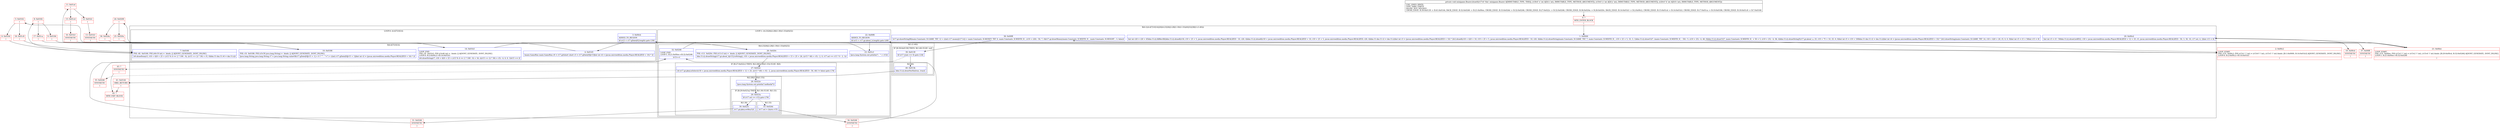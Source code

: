 digraph "CFG forminigame.Bearer.draw0(III)V" {
subgraph cluster_Region_1403205944 {
label = "R(6:1|(4:4|7|10|14)|20|(4:23|26|(2:28|(1:30)(1:33))(0)|32)|38|(1:(1:40)))";
node [shape=record,color=blue];
Node_1 [shape=record,label="{1\:\ 0x0000|lint int r20 = r20 + 45ldm.Ui.i().fillRectB()ldm.Ui.i().drawK(r18, r19 + 25 + 5, javax.microedition.media.Player.REALIZED \- 10, r20, 4)ldm.Ui.i().drawK(r18 + javax.microedition.media.Player.REALIZED + 10, r19 + 25 + 5, javax.microedition.media.Player.REALIZED, r20, 4)ldm.Ui dm.Ui r2 = dm.Ui.i()lint int r3 = (javax.microedition.media.Player.REALIZED + 10) * 2lr2.drawK(r18 + 420 + 10, r19 + 25 + 5, javax.microedition.media.Player.REALIZED \- 10, r20, 4)ldm.Ui.i().drawString(main.Constants_H.GAME_TXT_7, main.Constants_H.WIDTH_H_, r19 + 25 + 5, 33, 3, 1)ldm.Ui.i().drawUi(7, (main.Constants_H.WIDTH_H_ \- 50) \- 5, (r19 + 25) \- 4, 40, 0)ldm.Ui.i().drawUi(7, main.Constants_H.WIDTH_H_ + 50 + 5, (r19 + 25) \- 4, 36, 4)ldm.Ui.i().drawStringY(r17.gr.about_a, 25, r19 + 75 + 10, 25, 0, 0)lint int r5 = r19 + 100ldm.Ui dm.Ui r2 = dm.Ui.i()lint int r4 = (javax.microedition.media.Player.REALIZED + 10) * 2lr2.drawString(main.Constants_H.GAME_TXT_14, r18 + 420 + 20, r5, 0, 0, 0)lint int r5 = r5 + 50lint r15 = 0l}"];
subgraph cluster_LoopRegion_1914054247 {
label = "LOOP:0: (4:4|7|10|14)";
node [shape=record,color=blue];
Node_3 [shape=record,label="{3\:\ 0x00cb|ADDED_TO_REGION\l|lif (r15 \< r17.gDate[0].length) goto L56l}"];
subgraph cluster_Region_431853949 {
label = "R(4:4|7|10|14)";
node [shape=record,color=blue];
Node_4 [shape=record,label="{4\:\ 0x0145|lmain.GameRun main.GameRun r0 = r17.grlshort short r3 = r17.gDate[0][r15]lint int r4 = (javax.microedition.media.Player.REALIZED + 10) * 2l}"];
Node_7 [shape=record,label="{7\:\ 0x0166|PHI: r6l  0x0166: PHI (r6v19 int) =  binds: [] A[DONT_GENERATE, DONT_INLINE]\l|lr0.drawItem(r3, r18 + 420 + 25 + (r15 % 4 == 2 ? 100 : 0), ((r15 \>\> 2) * 30) + r5, 0)ldm.Ui dm.Ui r6 = dm.Ui.i()l}"];
Node_10 [shape=record,label="{10\:\ 0x0186|PHI: r3l  0x0186: PHI (r3v39 java.lang.String) =  binds: [] A[DONT_GENERATE, DONT_INLINE]\l|ljava.lang.String java.lang.String r7 = java.lang.String.valueOf(r17.gDate[0][r15 + 1] \< 0 ? \"\" : \"+\") + ((int) r17.gDate[0][r15 + 1])lint int r2 = (javax.microedition.media.Player.REALIZED + 10) * 2l}"];
Node_14 [shape=record,label="{14\:\ 0x01b3|LOOP_END\lPHI: r3l  0x01b3: PHI (r3v46 int) =  binds: [] A[DONT_GENERATE, DONT_INLINE]\lLOOP:0: B:2:0x00c2\-\>B:14:0x01b3\l|lr6.drawString(r7, r18 + 420 + 25 + (r15 % 4 == 2 ? 100 : 0) + 16, (((r15 \>\> 2) * 30) + r5) \- 4, 0, 0, 1)lr15 += 2l}"];
}
}
Node_20 [shape=record,label="{20\:\ 0x00cd|lint int r5 = r5 \- 50ldm.Ui.i().drawListKY(2, r18 + javax.microedition.media.Player.REALIZED + 12 + 25, r5, javax.microedition.media.Player.REALIZED \- 50, 3, 30, 10, r17.sel, 4, 2)lint r15 = 0l}"];
subgraph cluster_LoopRegion_1535792894 {
label = "LOOP:1: (4:23|26|(2:28|(1:30)(1:33))(0)|32)";
node [shape=record,color=blue];
Node_22 [shape=record,label="{22\:\ 0x00f6|ADDED_TO_REGION\l|lif (r15 \< r17.gr.about_b.length) goto L69l}"];
subgraph cluster_Region_1684640623 {
label = "R(4:23|26|(2:28|(1:30)(1:33))(0)|32)";
node [shape=record,color=blue];
Node_23 [shape=record,label="{23\:\ 0x01cf|ljava.lang.System.out.println(\"i   \" + r15)l}"];
Node_26 [shape=record,label="{26\:\ 0x020c|PHI: r11l  0x020c: PHI (r11v3 int) =  binds: [] A[DONT_GENERATE, DONT_INLINE]\l|ldm.Ui.i().drawString(r17.gr.about_b[r15].toString(), r18 + javax.microedition.media.Player.REALIZED + 15 + 25 + 26, ((r15 * 40) + r5) \- 2, 0, r17.sel == r15 ? 0 : 3, 1)l}"];
subgraph cluster_IfRegion_784927779 {
label = "IF [B:27:0x022c] THEN: R(2:28|(1:30)(1:33)) ELSE: R(0)";
node [shape=record,color=blue];
Node_27 [shape=record,label="{27\:\ 0x022c|lif (r17.gr.pkey.isSelect(r18 + javax.microedition.media.Player.REALIZED + 12 + 25, ((r15 * 40) + r5) \- 2, javax.microedition.media.Player.REALIZED \- 50, 40) != false) goto L74l}"];
subgraph cluster_Region_801055991 {
label = "R(2:28|(1:30)(1:33))";
node [shape=record,color=blue];
Node_28 [shape=record,label="{28\:\ 0x022e|ljava.lang.System.out.println(\"asdfasfaf\")l}"];
subgraph cluster_IfRegion_418150134 {
label = "IF [B:29:0x023a] THEN: R(1:30) ELSE: R(1:33)";
node [shape=record,color=blue];
Node_29 [shape=record,label="{29\:\ 0x023a|lif (r17.sel == r15) goto L76l}"];
subgraph cluster_Region_781768702 {
label = "R(1:30)";
node [shape=record,color=blue];
Node_30 [shape=record,label="{30\:\ 0x023c|lr17.gr.pkey.setKey5()l}"];
}
subgraph cluster_Region_808877167 {
label = "R(1:33)";
node [shape=record,color=blue];
Node_33 [shape=record,label="{33\:\ 0x024d|lr17.sel = (byte) r15l}"];
}
}
}
subgraph cluster_Region_832704314 {
label = "R(0)";
node [shape=record,color=blue];
}
}
Node_32 [shape=record,label="{32\:\ 0x0246|LOOP_END\lLOOP:1: B:21:0x00ee\-\>B:32:0x0246\l|lr15++l}"];
}
}
Node_38 [shape=record,label="{38\:\ 0x00f8|lr17.gr.showStringM(main.Constants_H.GAME_TXT_12 + ((int) r17.money[r17.lv]) + main.Constants_H.MONEY_TXT_0, main.Constants_H.WIDTH_H_, (r19 + r20) \- 50, 7, 0)lr17.gr.drawMoney(main.Constants_H.WIDTH_H_, main.Constants_H.HEIGHT_, 3, false)l}"];
subgraph cluster_Region_921020764 {
label = "R(1:(1:40))";
node [shape=record,color=blue];
subgraph cluster_IfRegion_1621863403 {
label = "IF [B:39:0x0139] THEN: R(1:40) ELSE: null";
node [shape=record,color=blue];
Node_39 [shape=record,label="{39\:\ 0x0139|lif (r17.state == 0) goto L54l}"];
subgraph cluster_Region_149206823 {
label = "R(1:40)";
node [shape=record,color=blue];
Node_40 [shape=record,label="{40\:\ 0x013b|ldm.Ui.i().drawYesNo(true, true)l}"];
}
}
}
}
Node_0 [shape=record,color=red,label="{0\:\ ?|MTH_ENTER_BLOCK\l|l}"];
Node_2 [shape=record,color=red,label="{2\:\ 0x00c2|LOOP_START\lPHI: r15l  0x00c2: PHI (r15v1 'i' int) = (r15v0 'i' int), (r15v5 'i' int) binds: [B:1:0x0000, B:14:0x01b3] A[DONT_GENERATE, DONT_INLINE]\lLOOP:0: B:2:0x00c2\-\>B:14:0x01b3\l|l}"];
Node_5 [shape=record,color=red,label="{5\:\ 0x0162|l}"];
Node_6 [shape=record,color=red,label="{6\:\ 0x0164|l}"];
Node_8 [shape=record,color=red,label="{8\:\ 0x0182|l}"];
Node_9 [shape=record,color=red,label="{9\:\ 0x0184|l}"];
Node_11 [shape=record,color=red,label="{11\:\ 0x01af|l}"];
Node_12 [shape=record,color=red,label="{12\:\ 0x01b1|l}"];
Node_13 [shape=record,color=red,label="{13\:\ 0x01b3|SYNTHETIC\l|l}"];
Node_15 [shape=record,color=red,label="{15\:\ 0x01cd|l}"];
Node_16 [shape=record,color=red,label="{16\:\ 0x01b3|SYNTHETIC\l|l}"];
Node_17 [shape=record,color=red,label="{17\:\ 0x01ca|l}"];
Node_18 [shape=record,color=red,label="{18\:\ 0x01c8|l}"];
Node_19 [shape=record,color=red,label="{19\:\ 0x00cd|SYNTHETIC\l|l}"];
Node_21 [shape=record,color=red,label="{21\:\ 0x00ee|LOOP_START\lPHI: r15l  0x00ee: PHI (r15v3 'i' int) = (r15v2 'i' int), (r15v4 'i' int) binds: [B:20:0x00cd, B:32:0x0246] A[DONT_GENERATE, DONT_INLINE]\lLOOP:1: B:21:0x00ee\-\>B:32:0x0246\l|l}"];
Node_24 [shape=record,color=red,label="{24\:\ 0x0208|l}"];
Node_25 [shape=record,color=red,label="{25\:\ 0x020a|l}"];
Node_31 [shape=record,color=red,label="{31\:\ 0x0246|SYNTHETIC\l|l}"];
Node_34 [shape=record,color=red,label="{34\:\ 0x0246|SYNTHETIC\l|l}"];
Node_35 [shape=record,color=red,label="{35\:\ 0x0246|SYNTHETIC\l|l}"];
Node_36 [shape=record,color=red,label="{36\:\ 0x024a|l}"];
Node_37 [shape=record,color=red,label="{37\:\ 0x00f8|SYNTHETIC\l|l}"];
Node_41 [shape=record,color=red,label="{41\:\ 0x0144|ORIG_RETURN\l|l}"];
Node_42 [shape=record,color=red,label="{42\:\ ?|MTH_EXIT_BLOCK\l|l}"];
Node_43 [shape=record,color=red,label="{43\:\ ?|SYNTHETIC\l|l}"];
MethodNode[shape=record,label="{private void minigame.Bearer.draw0((r17v0 'this' minigame.Bearer A[IMMUTABLE_TYPE, THIS]), (r18v0 'x' int A[D('x' int), IMMUTABLE_TYPE, METHOD_ARGUMENT]), (r19v0 'y' int A[D('y' int), IMMUTABLE_TYPE, METHOD_ARGUMENT]), (r20v0 'h' int A[D('h' int), IMMUTABLE_TYPE, METHOD_ARGUMENT]))  | USE_LINES_HINTS\lTYPE_VARS: EMPTY\lINLINE_NOT_NEEDED\lCROSS_EDGE: B:39:0x0139 \-\> B:41:0x0144, BACK_EDGE: B:32:0x0246 \-\> B:21:0x00ee, CROSS_EDGE: B:33:0x024d \-\> B:32:0x0246, CROSS_EDGE: B:27:0x022c \-\> B:32:0x0246, CROSS_EDGE: B:36:0x024a \-\> B:26:0x020c, BACK_EDGE: B:14:0x01b3 \-\> B:2:0x00c2, CROSS_EDGE: B:15:0x01cd \-\> B:14:0x01b3, CROSS_EDGE: B:17:0x01ca \-\> B:10:0x0186, CROSS_EDGE: B:18:0x01c8 \-\> B:7:0x0166\l}"];
MethodNode -> Node_0;
Node_1 -> Node_2;
Node_3 -> Node_4;
Node_3 -> Node_19[style=dashed];
Node_4 -> Node_5;
Node_7 -> Node_8;
Node_10 -> Node_11;
Node_14 -> Node_2;
Node_20 -> Node_21;
Node_22 -> Node_23;
Node_22 -> Node_37[style=dashed];
Node_23 -> Node_24;
Node_26 -> Node_27;
Node_27 -> Node_28;
Node_27 -> Node_35[style=dashed];
Node_28 -> Node_29;
Node_29 -> Node_30;
Node_29 -> Node_33[style=dashed];
Node_30 -> Node_31;
Node_33 -> Node_34;
Node_32 -> Node_21;
Node_38 -> Node_39;
Node_39 -> Node_40;
Node_39 -> Node_43[style=dashed];
Node_40 -> Node_41;
Node_0 -> Node_1;
Node_2 -> Node_3;
Node_5 -> Node_6;
Node_5 -> Node_18;
Node_6 -> Node_7;
Node_8 -> Node_9;
Node_8 -> Node_17;
Node_9 -> Node_10;
Node_11 -> Node_12;
Node_11 -> Node_15;
Node_12 -> Node_13;
Node_13 -> Node_14;
Node_15 -> Node_16;
Node_16 -> Node_14;
Node_17 -> Node_10;
Node_18 -> Node_7;
Node_19 -> Node_20;
Node_21 -> Node_22;
Node_24 -> Node_25;
Node_24 -> Node_36;
Node_25 -> Node_26;
Node_31 -> Node_32;
Node_34 -> Node_32;
Node_35 -> Node_32;
Node_36 -> Node_26;
Node_37 -> Node_38;
Node_41 -> Node_42;
Node_43 -> Node_42;
}

